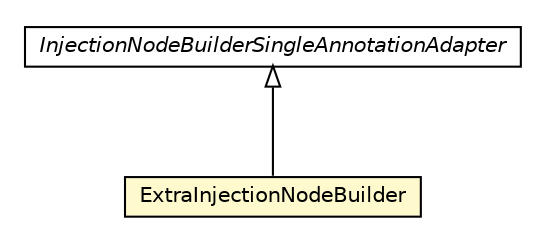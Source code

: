 #!/usr/local/bin/dot
#
# Class diagram 
# Generated by UMLGraph version 5.1 (http://www.umlgraph.org/)
#

digraph G {
	edge [fontname="Helvetica",fontsize=10,labelfontname="Helvetica",labelfontsize=10];
	node [fontname="Helvetica",fontsize=10,shape=plaintext];
	nodesep=0.25;
	ranksep=0.5;
	// org.androidtransfuse.gen.variableBuilder.InjectionNodeBuilderSingleAnnotationAdapter
	c79691 [label=<<table title="org.androidtransfuse.gen.variableBuilder.InjectionNodeBuilderSingleAnnotationAdapter" border="0" cellborder="1" cellspacing="0" cellpadding="2" port="p" href="./InjectionNodeBuilderSingleAnnotationAdapter.html">
		<tr><td><table border="0" cellspacing="0" cellpadding="1">
<tr><td align="center" balign="center"><font face="Helvetica-Oblique"> InjectionNodeBuilderSingleAnnotationAdapter </font></td></tr>
		</table></td></tr>
		</table>>, fontname="Helvetica", fontcolor="black", fontsize=10.0];
	// org.androidtransfuse.gen.variableBuilder.ExtraInjectionNodeBuilder
	c79706 [label=<<table title="org.androidtransfuse.gen.variableBuilder.ExtraInjectionNodeBuilder" border="0" cellborder="1" cellspacing="0" cellpadding="2" port="p" bgcolor="lemonChiffon" href="./ExtraInjectionNodeBuilder.html">
		<tr><td><table border="0" cellspacing="0" cellpadding="1">
<tr><td align="center" balign="center"> ExtraInjectionNodeBuilder </td></tr>
		</table></td></tr>
		</table>>, fontname="Helvetica", fontcolor="black", fontsize=10.0];
	//org.androidtransfuse.gen.variableBuilder.ExtraInjectionNodeBuilder extends org.androidtransfuse.gen.variableBuilder.InjectionNodeBuilderSingleAnnotationAdapter
	c79691:p -> c79706:p [dir=back,arrowtail=empty];
}

